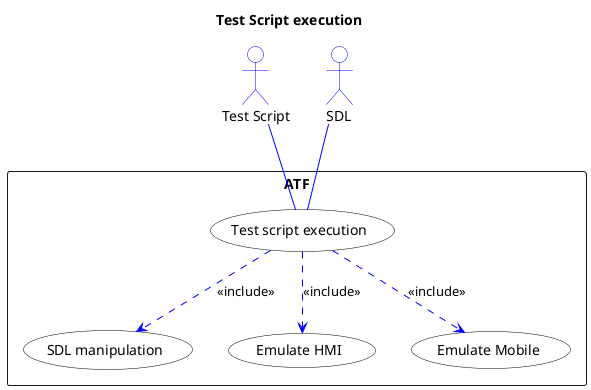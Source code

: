 @startuml
/'
It is a source file for ATF SAD diagram.
For further information, please, follow http://plantuml.com/
'/

skinparam shadowing false
skinparam actorBackgroundColor white
skinparam actorBorderColor blue
skinparam usecase {
	BackgroundColor white
	BorderColor black
	
	ArrowColor blue
	ActorBorderColor blue
}
'---------------------------
title Test Script execution

actor "Test Script" as :script:
actor :SDL:
rectangle ATF {
    usecase (Test script execution)  as (test_exec_auto)
    usecase (SDL manipulation)      as (e_sdl)
    usecase (Emulate HMI)           as (e_hmi)
    usecase (Emulate Mobile)        as (e_mob)
}

:script:  -[hidden] :SDL:

:script: -- (test_exec_auto)
:SDL:    -- (test_exec_auto)

(test_exec_auto) ..> (e_sdl) : <<include>>
(test_exec_auto) ..> (e_hmi) : <<include>>
(test_exec_auto) ..> (e_mob) : <<include>>
@enduml
